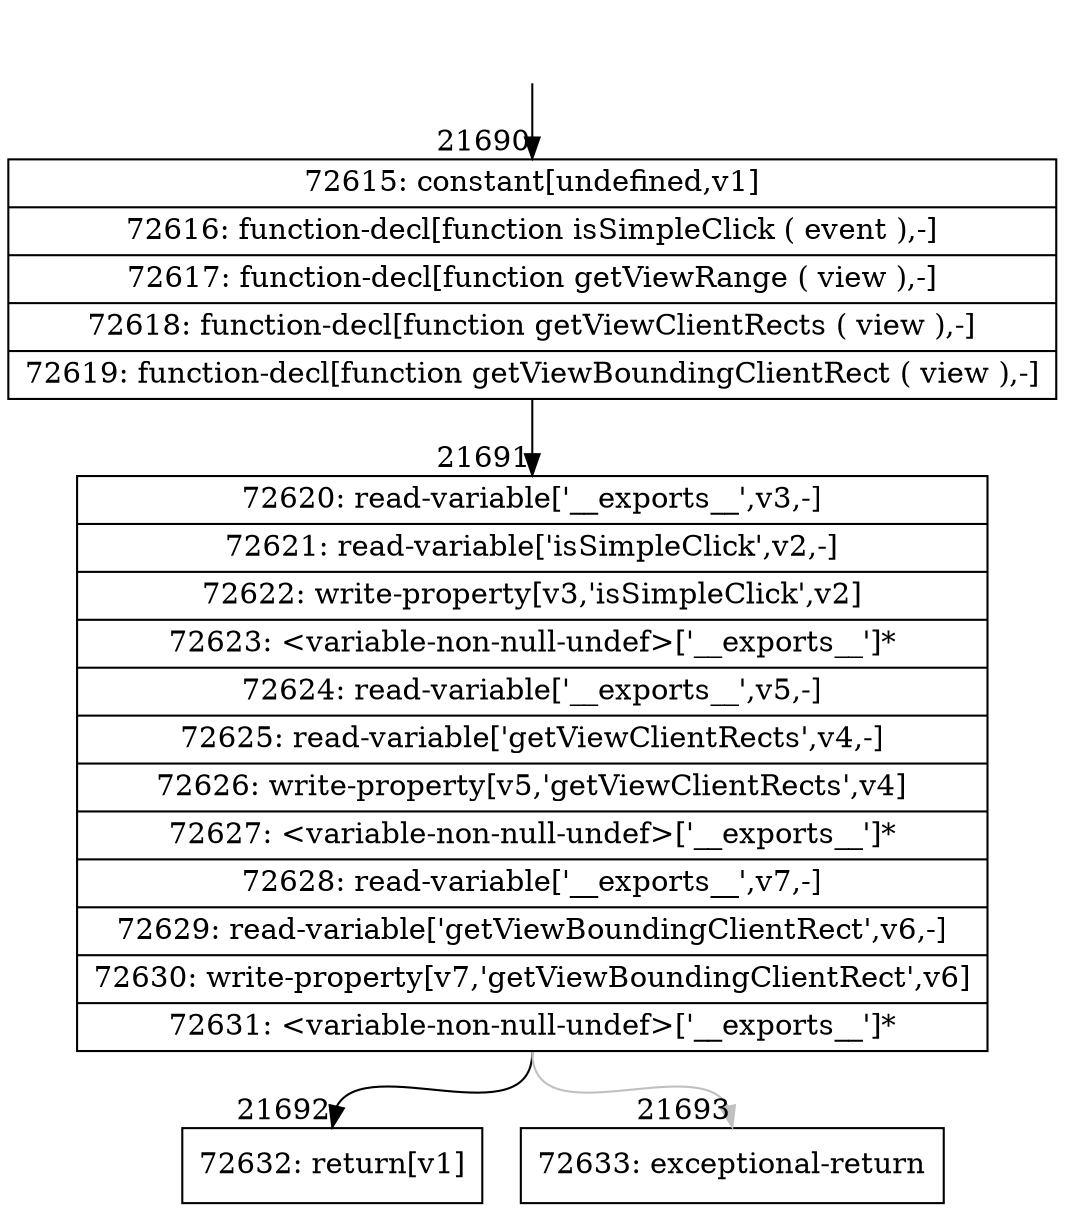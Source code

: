 digraph {
rankdir="TD"
BB_entry1893[shape=none,label=""];
BB_entry1893 -> BB21690 [tailport=s, headport=n, headlabel="    21690"]
BB21690 [shape=record label="{72615: constant[undefined,v1]|72616: function-decl[function isSimpleClick ( event ),-]|72617: function-decl[function getViewRange ( view ),-]|72618: function-decl[function getViewClientRects ( view ),-]|72619: function-decl[function getViewBoundingClientRect ( view ),-]}" ] 
BB21690 -> BB21691 [tailport=s, headport=n, headlabel="      21691"]
BB21691 [shape=record label="{72620: read-variable['__exports__',v3,-]|72621: read-variable['isSimpleClick',v2,-]|72622: write-property[v3,'isSimpleClick',v2]|72623: \<variable-non-null-undef\>['__exports__']*|72624: read-variable['__exports__',v5,-]|72625: read-variable['getViewClientRects',v4,-]|72626: write-property[v5,'getViewClientRects',v4]|72627: \<variable-non-null-undef\>['__exports__']*|72628: read-variable['__exports__',v7,-]|72629: read-variable['getViewBoundingClientRect',v6,-]|72630: write-property[v7,'getViewBoundingClientRect',v6]|72631: \<variable-non-null-undef\>['__exports__']*}" ] 
BB21691 -> BB21692 [tailport=s, headport=n, headlabel="      21692"]
BB21691 -> BB21693 [tailport=s, headport=n, color=gray, headlabel="      21693"]
BB21692 [shape=record label="{72632: return[v1]}" ] 
BB21693 [shape=record label="{72633: exceptional-return}" ] 
//#$~ 40556
}
